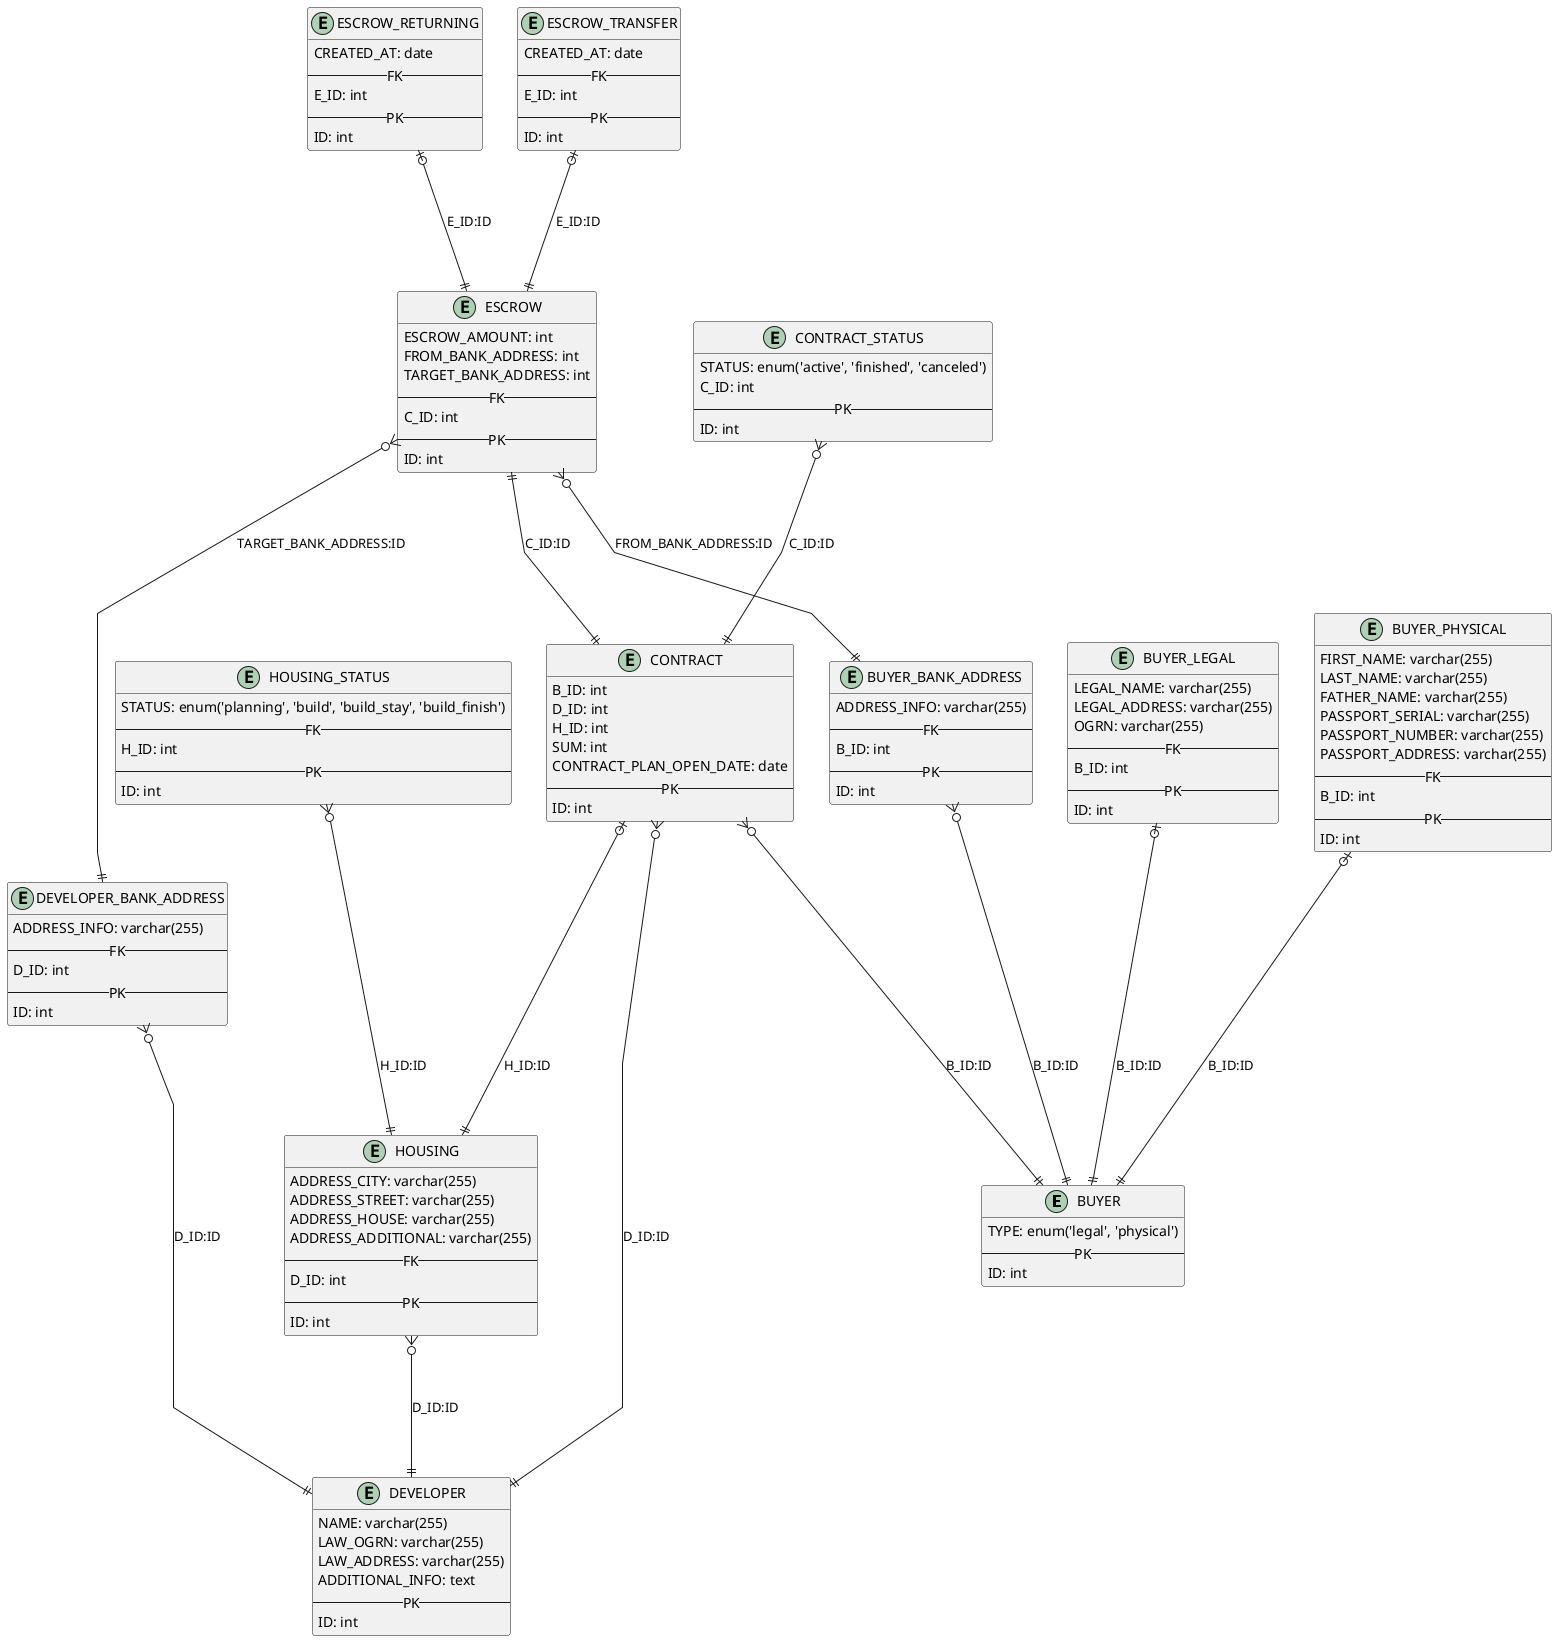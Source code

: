 @startuml

skinparam lineType polyline
skinparam entity {
    BackgroundColor White
    BorderColor Black
    ArrowColor Black
}

entity BUYER {
   TYPE: enum('legal', 'physical')
   --PK--
   ID: int
}
entity BUYER_BANK_ADDRESS {
   ADDRESS_INFO: varchar(255)
   --FK--
   B_ID: int
   --PK--
   ID: int
}
entity BUYER_LEGAL {
   LEGAL_NAME: varchar(255)
   LEGAL_ADDRESS: varchar(255)
   OGRN: varchar(255)
   --FK--
   B_ID: int
   --PK--
   ID: int
}
entity BUYER_PHYSICAL {
   FIRST_NAME: varchar(255)
   LAST_NAME: varchar(255)
   FATHER_NAME: varchar(255)
   PASSPORT_SERIAL: varchar(255)
   PASSPORT_NUMBER: varchar(255)
   PASSPORT_ADDRESS: varchar(255)
   --FK--
   B_ID: int
   --PK--
   ID: int
}
entity CONTRACT {
   B_ID: int
   D_ID: int
   H_ID: int
   SUM: int
   CONTRACT_PLAN_OPEN_DATE: date
   --PK--
   ID: int
}
entity CONTRACT_STATUS {
   STATUS: enum('active', 'finished', 'canceled')
   C_ID: int
   --PK--
   ID: int
}
entity DEVELOPER {
   NAME: varchar(255)
   LAW_OGRN: varchar(255)
   LAW_ADDRESS: varchar(255)
   ADDITIONAL_INFO: text
   --PK--
   ID: int
}
entity DEVELOPER_BANK_ADDRESS {
   ADDRESS_INFO: varchar(255)
   --FK--
   D_ID: int
   --PK--
   ID: int
}
entity ESCROW {
   ESCROW_AMOUNT: int
   FROM_BANK_ADDRESS: int
   TARGET_BANK_ADDRESS: int
   --FK--
   C_ID: int
   --PK--
   ID: int
}
entity ESCROW_RETURNING {
   CREATED_AT: date
   --FK--
   E_ID: int
   --PK--
   ID: int
}
entity ESCROW_TRANSFER {
   CREATED_AT: date
   --FK--
   E_ID: int
   --PK--
   ID: int
}
entity HOUSING {
   ADDRESS_CITY: varchar(255)
   ADDRESS_STREET: varchar(255)
   ADDRESS_HOUSE: varchar(255)
   ADDRESS_ADDITIONAL: varchar(255)
   --FK--
   D_ID: int
   --PK--
   ID: int
}

entity HOUSING_STATUS {
   STATUS: enum('planning', 'build', 'build_stay', 'build_finish')
   --FK--
   H_ID: int
   --PK--
   ID: int
}

BUYER_BANK_ADDRESS       }o---||  BUYER                  : "B_ID:ID"
BUYER_LEGAL             |o---||  BUYER                  : "B_ID:ID"
BUYER_PHYSICAL          |o---||  BUYER                  : "B_ID:ID"
CONTRACT                }o---||  BUYER                  : "B_ID:ID"
CONTRACT                }o---||  DEVELOPER              : "D_ID:ID"
CONTRACT                |o---||  HOUSING                : "H_ID:ID"
CONTRACT_STATUS         }o---||  CONTRACT               : "C_ID:ID"
DEVELOPER_BANK_ADDRESS   }o---||  DEVELOPER              : "D_ID:ID"
ESCROW                   }o---||  DEVELOPER_BANK_ADDRESS     : "TARGET_BANK_ADDRESS:ID"
ESCROW                   }o---||  BUYER_BANK_ADDRESS     : "FROM_BANK_ADDRESS:ID"
ESCROW                   ||---||  CONTRACT               : "C_ID:ID"
ESCROW_RETURNING         |o---||  ESCROW                 : "E_ID:ID"
ESCROW_TRANSFER         |o---||  ESCROW                 : "E_ID:ID"
HOUSING                  }o---|| DEVELOPER              : "D_ID:ID"
HOUSING_STATUS          }o---||  HOUSING                : "H_ID:ID"

@enduml